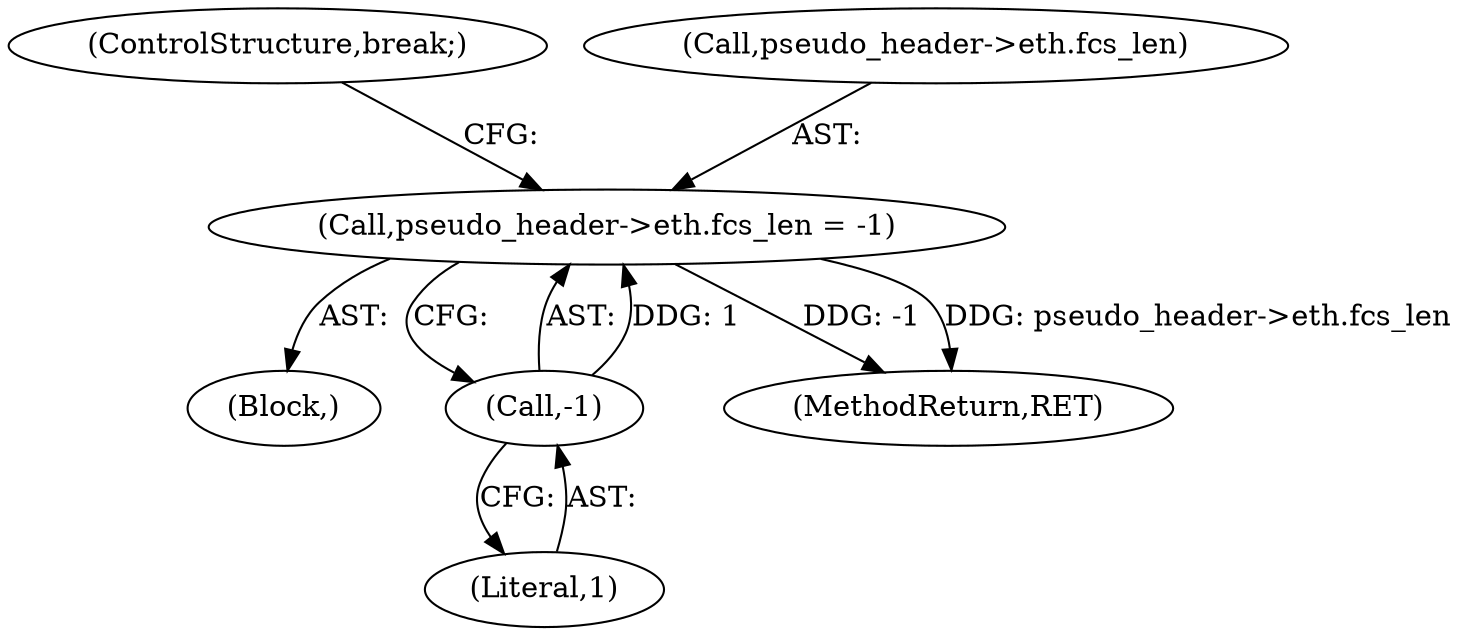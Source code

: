 digraph "0_wireshark_5efb45231671baa2db2011d8f67f9d6e72bc455b@pointer" {
"1000390" [label="(Call,pseudo_header->eth.fcs_len = -1)"];
"1000396" [label="(Call,-1)"];
"1000390" [label="(Call,pseudo_header->eth.fcs_len = -1)"];
"1000325" [label="(Block,)"];
"1000396" [label="(Call,-1)"];
"1000398" [label="(ControlStructure,break;)"];
"1000476" [label="(MethodReturn,RET)"];
"1000391" [label="(Call,pseudo_header->eth.fcs_len)"];
"1000397" [label="(Literal,1)"];
"1000390" -> "1000325"  [label="AST: "];
"1000390" -> "1000396"  [label="CFG: "];
"1000391" -> "1000390"  [label="AST: "];
"1000396" -> "1000390"  [label="AST: "];
"1000398" -> "1000390"  [label="CFG: "];
"1000390" -> "1000476"  [label="DDG: -1"];
"1000390" -> "1000476"  [label="DDG: pseudo_header->eth.fcs_len"];
"1000396" -> "1000390"  [label="DDG: 1"];
"1000396" -> "1000397"  [label="CFG: "];
"1000397" -> "1000396"  [label="AST: "];
}
